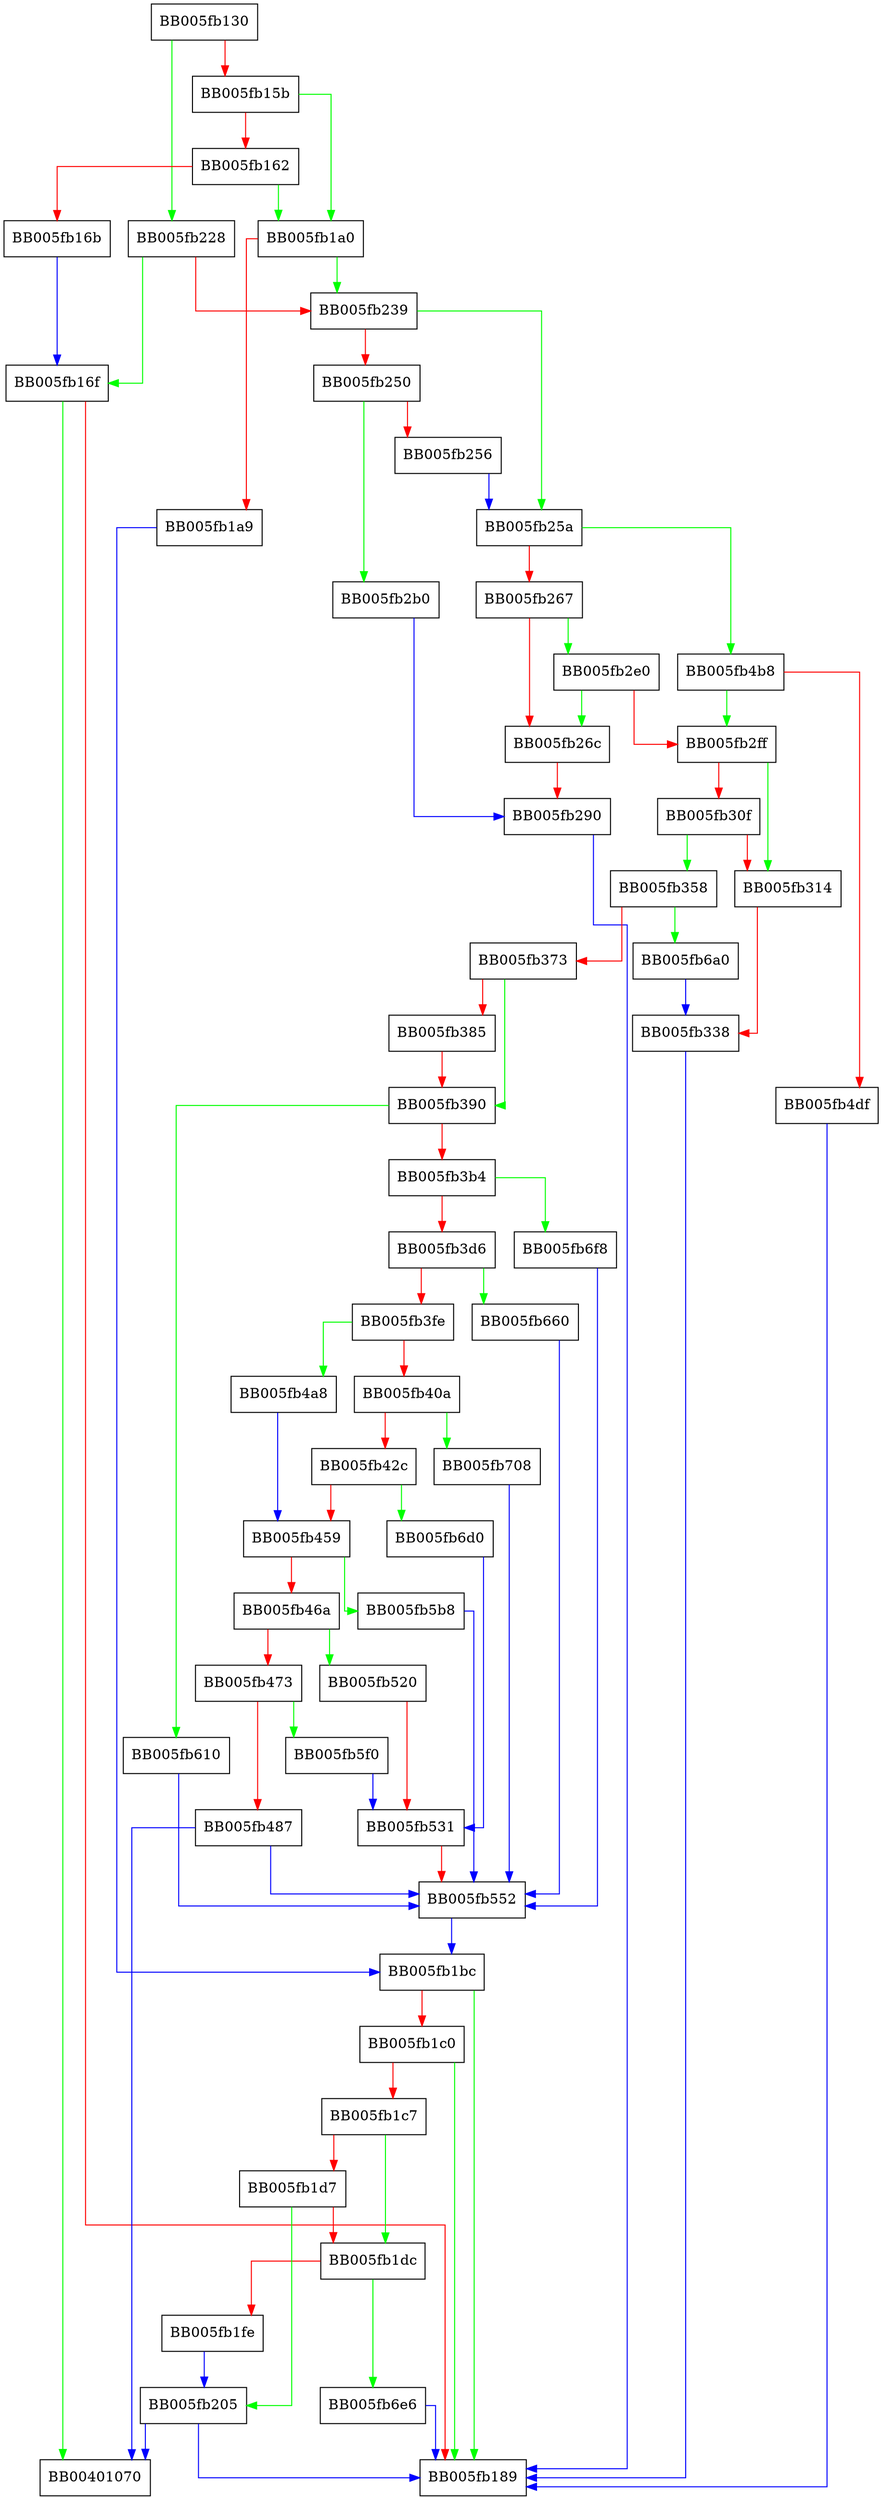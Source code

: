 digraph ossl_pw_get_passphrase {
  node [shape="box"];
  graph [splines=ortho];
  BB005fb130 -> BB005fb228 [color="green"];
  BB005fb130 -> BB005fb15b [color="red"];
  BB005fb15b -> BB005fb1a0 [color="green"];
  BB005fb15b -> BB005fb162 [color="red"];
  BB005fb162 -> BB005fb1a0 [color="green"];
  BB005fb162 -> BB005fb16b [color="red"];
  BB005fb16b -> BB005fb16f [color="blue"];
  BB005fb16f -> BB00401070 [color="green"];
  BB005fb16f -> BB005fb189 [color="red"];
  BB005fb1a0 -> BB005fb239 [color="green"];
  BB005fb1a0 -> BB005fb1a9 [color="red"];
  BB005fb1a9 -> BB005fb1bc [color="blue"];
  BB005fb1bc -> BB005fb189 [color="green"];
  BB005fb1bc -> BB005fb1c0 [color="red"];
  BB005fb1c0 -> BB005fb189 [color="green"];
  BB005fb1c0 -> BB005fb1c7 [color="red"];
  BB005fb1c7 -> BB005fb1dc [color="green"];
  BB005fb1c7 -> BB005fb1d7 [color="red"];
  BB005fb1d7 -> BB005fb205 [color="green"];
  BB005fb1d7 -> BB005fb1dc [color="red"];
  BB005fb1dc -> BB005fb6e6 [color="green"];
  BB005fb1dc -> BB005fb1fe [color="red"];
  BB005fb1fe -> BB005fb205 [color="blue"];
  BB005fb205 -> BB00401070 [color="blue"];
  BB005fb205 -> BB005fb189 [color="blue"];
  BB005fb228 -> BB005fb16f [color="green"];
  BB005fb228 -> BB005fb239 [color="red"];
  BB005fb239 -> BB005fb25a [color="green"];
  BB005fb239 -> BB005fb250 [color="red"];
  BB005fb250 -> BB005fb2b0 [color="green"];
  BB005fb250 -> BB005fb256 [color="red"];
  BB005fb256 -> BB005fb25a [color="blue"];
  BB005fb25a -> BB005fb4b8 [color="green"];
  BB005fb25a -> BB005fb267 [color="red"];
  BB005fb267 -> BB005fb2e0 [color="green"];
  BB005fb267 -> BB005fb26c [color="red"];
  BB005fb26c -> BB005fb290 [color="red"];
  BB005fb290 -> BB005fb189 [color="blue"];
  BB005fb2b0 -> BB005fb290 [color="blue"];
  BB005fb2e0 -> BB005fb26c [color="green"];
  BB005fb2e0 -> BB005fb2ff [color="red"];
  BB005fb2ff -> BB005fb314 [color="green"];
  BB005fb2ff -> BB005fb30f [color="red"];
  BB005fb30f -> BB005fb358 [color="green"];
  BB005fb30f -> BB005fb314 [color="red"];
  BB005fb314 -> BB005fb338 [color="red"];
  BB005fb338 -> BB005fb189 [color="blue"];
  BB005fb358 -> BB005fb6a0 [color="green"];
  BB005fb358 -> BB005fb373 [color="red"];
  BB005fb373 -> BB005fb390 [color="green"];
  BB005fb373 -> BB005fb385 [color="red"];
  BB005fb385 -> BB005fb390 [color="red"];
  BB005fb390 -> BB005fb610 [color="green"];
  BB005fb390 -> BB005fb3b4 [color="red"];
  BB005fb3b4 -> BB005fb6f8 [color="green"];
  BB005fb3b4 -> BB005fb3d6 [color="red"];
  BB005fb3d6 -> BB005fb660 [color="green"];
  BB005fb3d6 -> BB005fb3fe [color="red"];
  BB005fb3fe -> BB005fb4a8 [color="green"];
  BB005fb3fe -> BB005fb40a [color="red"];
  BB005fb40a -> BB005fb708 [color="green"];
  BB005fb40a -> BB005fb42c [color="red"];
  BB005fb42c -> BB005fb6d0 [color="green"];
  BB005fb42c -> BB005fb459 [color="red"];
  BB005fb459 -> BB005fb5b8 [color="green"];
  BB005fb459 -> BB005fb46a [color="red"];
  BB005fb46a -> BB005fb520 [color="green"];
  BB005fb46a -> BB005fb473 [color="red"];
  BB005fb473 -> BB005fb5f0 [color="green"];
  BB005fb473 -> BB005fb487 [color="red"];
  BB005fb487 -> BB00401070 [color="blue"];
  BB005fb487 -> BB005fb552 [color="blue"];
  BB005fb4a8 -> BB005fb459 [color="blue"];
  BB005fb4b8 -> BB005fb2ff [color="green"];
  BB005fb4b8 -> BB005fb4df [color="red"];
  BB005fb4df -> BB005fb189 [color="blue"];
  BB005fb520 -> BB005fb531 [color="red"];
  BB005fb531 -> BB005fb552 [color="red"];
  BB005fb552 -> BB005fb1bc [color="blue"];
  BB005fb5b8 -> BB005fb552 [color="blue"];
  BB005fb5f0 -> BB005fb531 [color="blue"];
  BB005fb610 -> BB005fb552 [color="blue"];
  BB005fb660 -> BB005fb552 [color="blue"];
  BB005fb6a0 -> BB005fb338 [color="blue"];
  BB005fb6d0 -> BB005fb531 [color="blue"];
  BB005fb6e6 -> BB005fb189 [color="blue"];
  BB005fb6f8 -> BB005fb552 [color="blue"];
  BB005fb708 -> BB005fb552 [color="blue"];
}